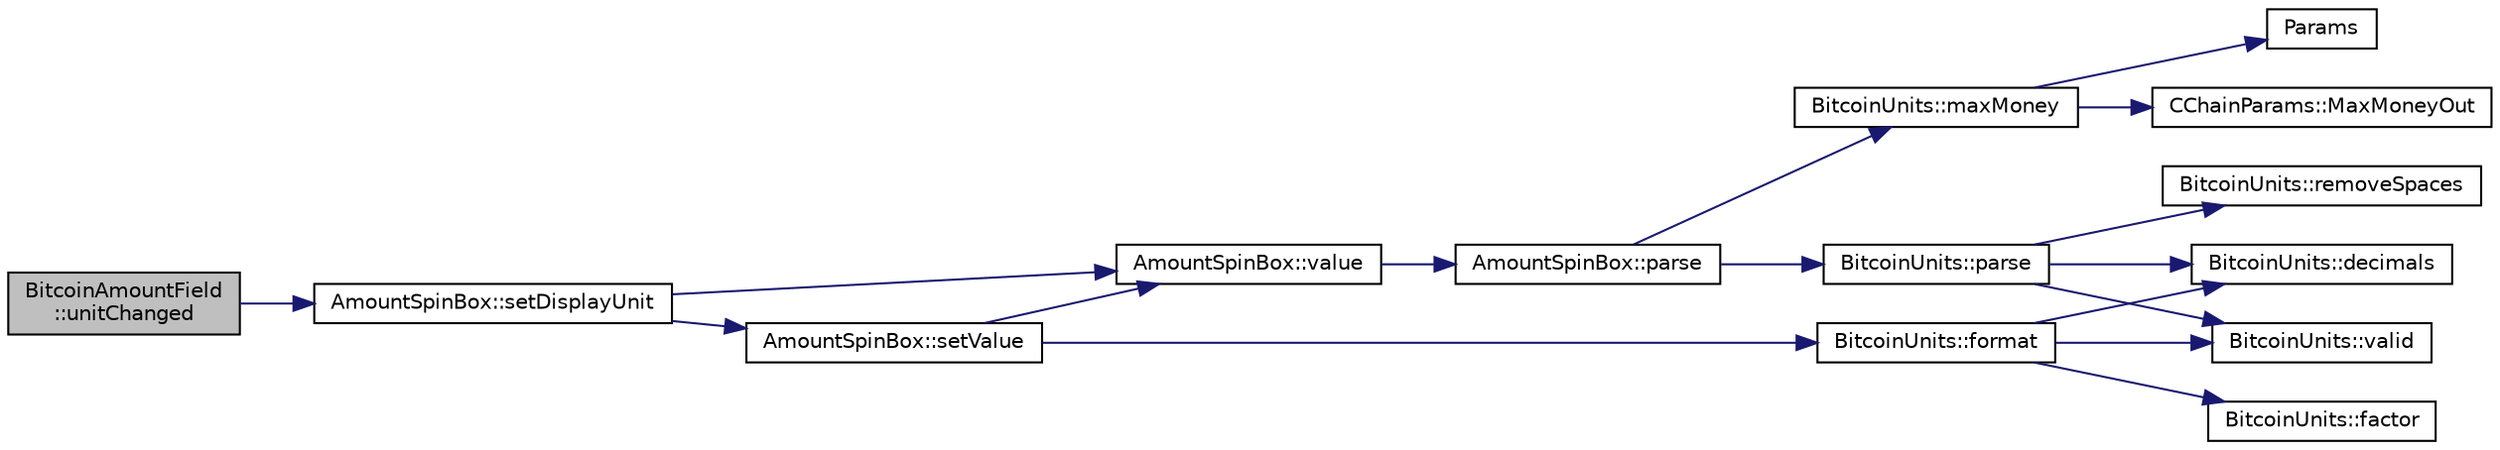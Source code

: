 digraph "BitcoinAmountField::unitChanged"
{
  edge [fontname="Helvetica",fontsize="10",labelfontname="Helvetica",labelfontsize="10"];
  node [fontname="Helvetica",fontsize="10",shape=record];
  rankdir="LR";
  Node52 [label="BitcoinAmountField\l::unitChanged",height=0.2,width=0.4,color="black", fillcolor="grey75", style="filled", fontcolor="black"];
  Node52 -> Node53 [color="midnightblue",fontsize="10",style="solid",fontname="Helvetica"];
  Node53 [label="AmountSpinBox::setDisplayUnit",height=0.2,width=0.4,color="black", fillcolor="white", style="filled",URL="$class_amount_spin_box.html#aef946e84b685f35c02782b50f4cce842"];
  Node53 -> Node54 [color="midnightblue",fontsize="10",style="solid",fontname="Helvetica"];
  Node54 [label="AmountSpinBox::value",height=0.2,width=0.4,color="black", fillcolor="white", style="filled",URL="$class_amount_spin_box.html#ab7e522a441231ceaeeb0682ec62a06a9"];
  Node54 -> Node55 [color="midnightblue",fontsize="10",style="solid",fontname="Helvetica"];
  Node55 [label="AmountSpinBox::parse",height=0.2,width=0.4,color="black", fillcolor="white", style="filled",URL="$class_amount_spin_box.html#a487085fe9dc6d6aaa1d2e2a55852f587",tooltip="Parse a string into a number of base monetary units and return validity. "];
  Node55 -> Node56 [color="midnightblue",fontsize="10",style="solid",fontname="Helvetica"];
  Node56 [label="BitcoinUnits::parse",height=0.2,width=0.4,color="black", fillcolor="white", style="filled",URL="$class_bitcoin_units.html#a23b5ed29b71bd5039776e8f3a87d668d",tooltip="Parse string to coin amount. "];
  Node56 -> Node57 [color="midnightblue",fontsize="10",style="solid",fontname="Helvetica"];
  Node57 [label="BitcoinUnits::valid",height=0.2,width=0.4,color="black", fillcolor="white", style="filled",URL="$class_bitcoin_units.html#a81cbc41480adfb600dad79711d336e5f",tooltip="Is unit ID valid? "];
  Node56 -> Node58 [color="midnightblue",fontsize="10",style="solid",fontname="Helvetica"];
  Node58 [label="BitcoinUnits::decimals",height=0.2,width=0.4,color="black", fillcolor="white", style="filled",URL="$class_bitcoin_units.html#a3f0fc21634520ea06c684ba0d7e25f2f",tooltip="Number of decimals left. "];
  Node56 -> Node59 [color="midnightblue",fontsize="10",style="solid",fontname="Helvetica"];
  Node59 [label="BitcoinUnits::removeSpaces",height=0.2,width=0.4,color="black", fillcolor="white", style="filled",URL="$class_bitcoin_units.html#a9354c3d913372b03101a23dc9cd18023"];
  Node55 -> Node60 [color="midnightblue",fontsize="10",style="solid",fontname="Helvetica"];
  Node60 [label="BitcoinUnits::maxMoney",height=0.2,width=0.4,color="black", fillcolor="white", style="filled",URL="$class_bitcoin_units.html#a310bc10d6973f335b5757a341909b7fe",tooltip="Return maximum number of base units (Satoshis) "];
  Node60 -> Node61 [color="midnightblue",fontsize="10",style="solid",fontname="Helvetica"];
  Node61 [label="Params",height=0.2,width=0.4,color="black", fillcolor="white", style="filled",URL="$chainparams_8cpp.html#ace5c5b706d71a324a417dd2db394fd4a",tooltip="Return the currently selected parameters. "];
  Node60 -> Node62 [color="midnightblue",fontsize="10",style="solid",fontname="Helvetica"];
  Node62 [label="CChainParams::MaxMoneyOut",height=0.2,width=0.4,color="black", fillcolor="white", style="filled",URL="$class_c_chain_params.html#a82190f02d83daee6823362e3c25848d0"];
  Node53 -> Node63 [color="midnightblue",fontsize="10",style="solid",fontname="Helvetica"];
  Node63 [label="AmountSpinBox::setValue",height=0.2,width=0.4,color="black", fillcolor="white", style="filled",URL="$class_amount_spin_box.html#aca3825a8e5735dd99d3fa9665afb614c"];
  Node63 -> Node64 [color="midnightblue",fontsize="10",style="solid",fontname="Helvetica"];
  Node64 [label="BitcoinUnits::format",height=0.2,width=0.4,color="black", fillcolor="white", style="filled",URL="$class_bitcoin_units.html#ab07437e5a788c80a82d75e3714bd3925",tooltip="Format as string. "];
  Node64 -> Node57 [color="midnightblue",fontsize="10",style="solid",fontname="Helvetica"];
  Node64 -> Node65 [color="midnightblue",fontsize="10",style="solid",fontname="Helvetica"];
  Node65 [label="BitcoinUnits::factor",height=0.2,width=0.4,color="black", fillcolor="white", style="filled",URL="$class_bitcoin_units.html#ae967b9e6ecbb8f041bfe398d27533b09",tooltip="Number of Satoshis (1e-8) per unit. "];
  Node64 -> Node58 [color="midnightblue",fontsize="10",style="solid",fontname="Helvetica"];
  Node63 -> Node54 [color="midnightblue",fontsize="10",style="solid",fontname="Helvetica"];
}
